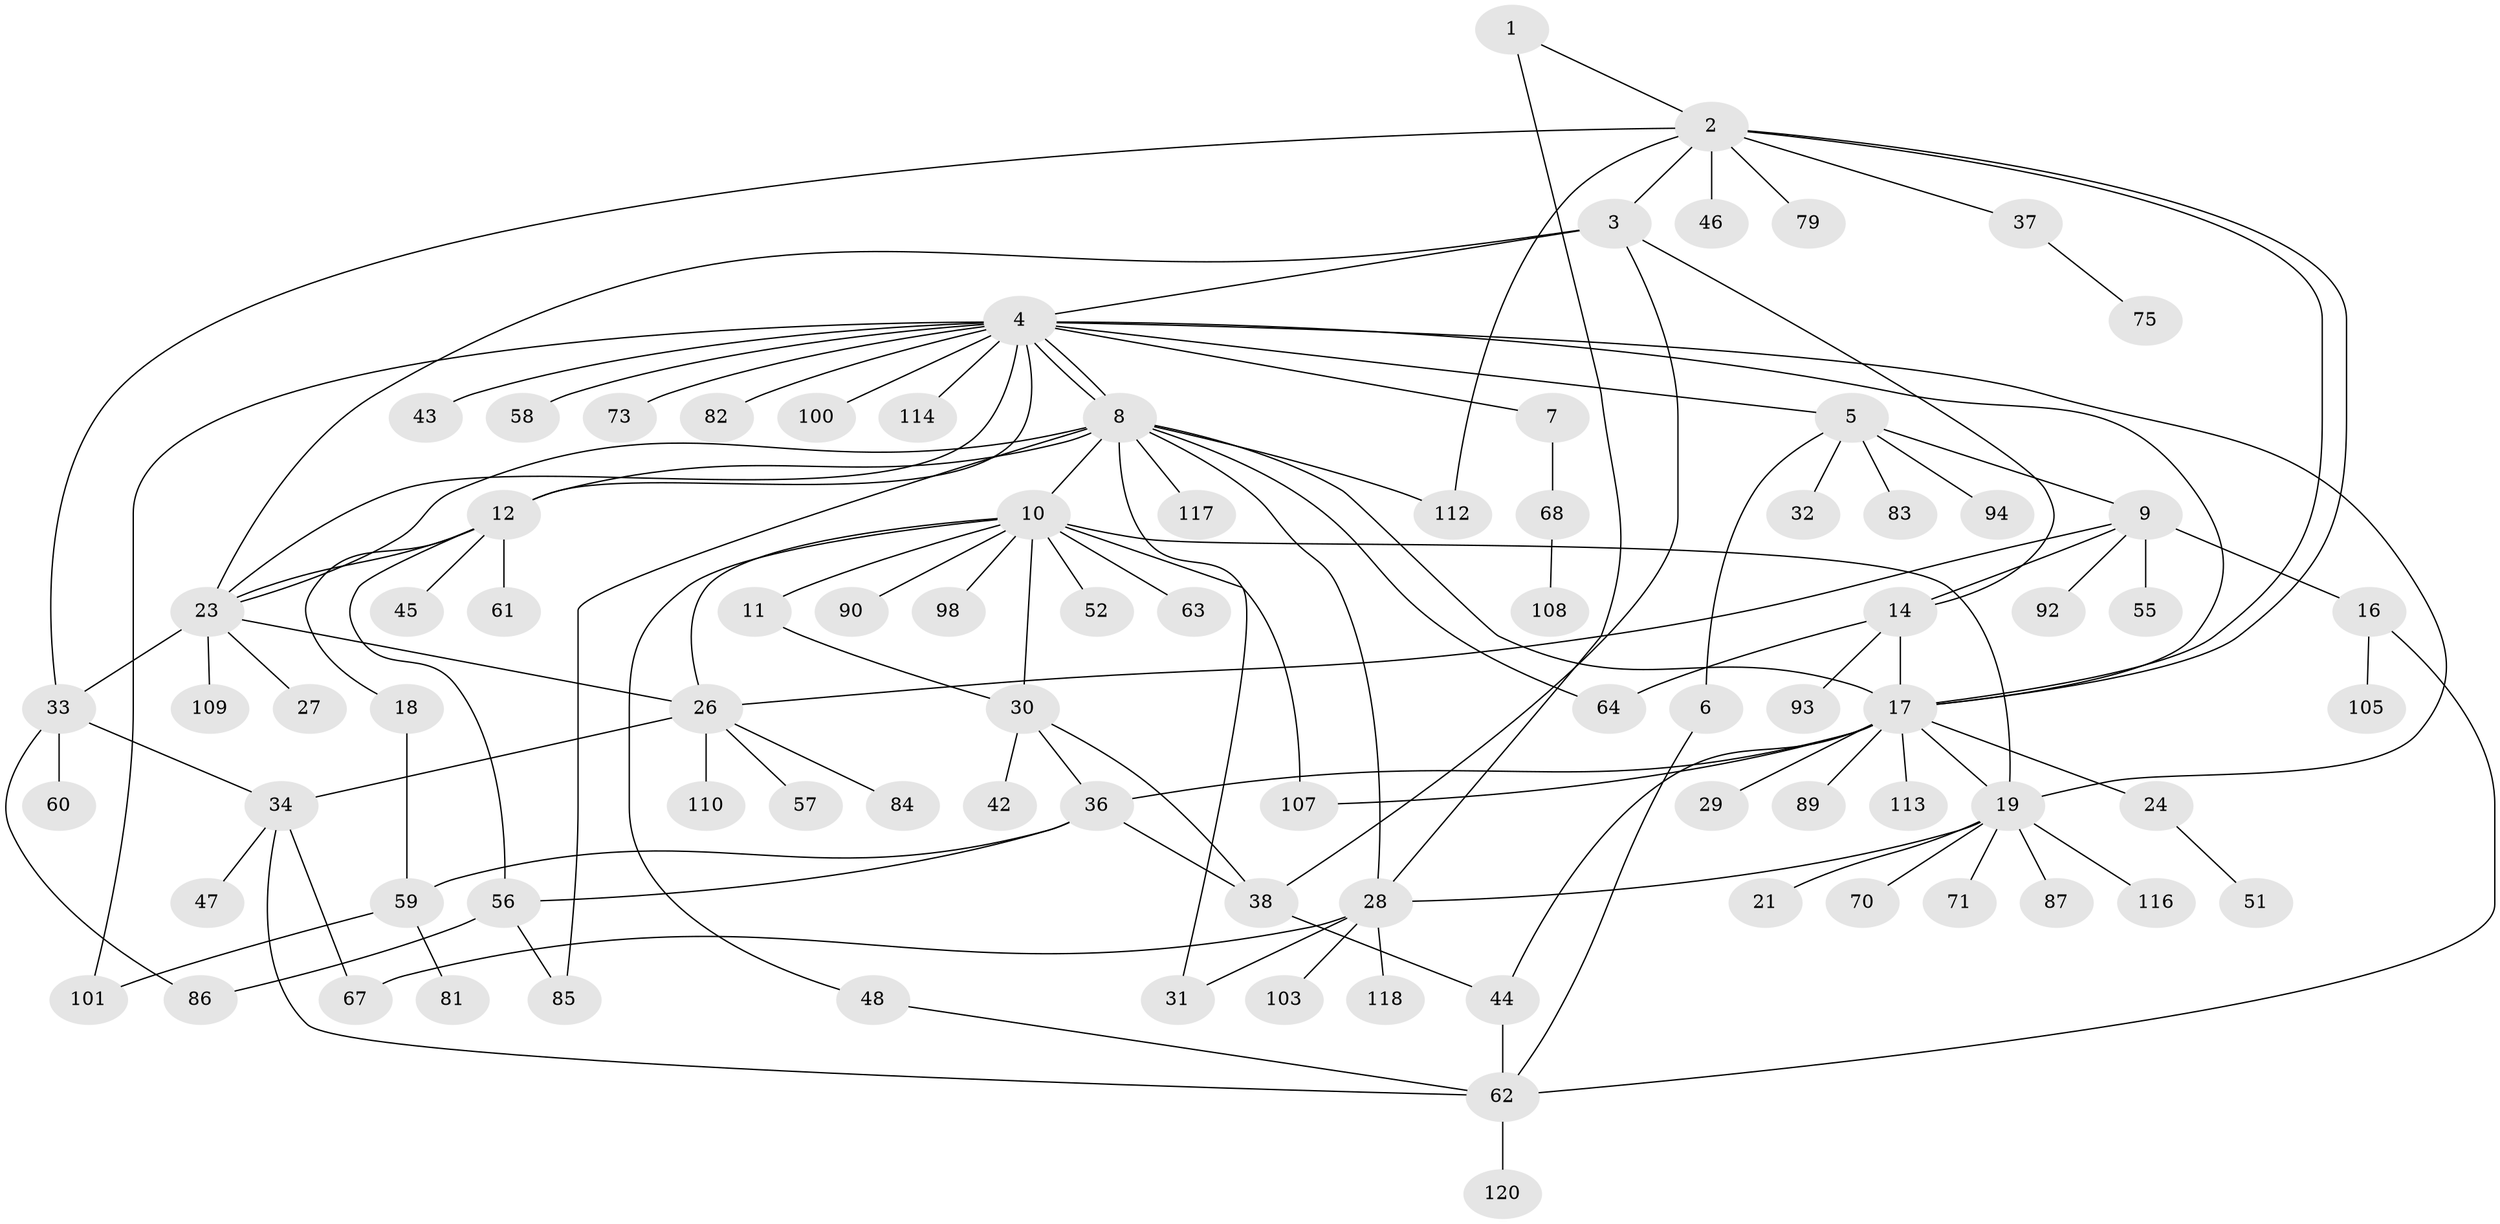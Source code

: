 // Generated by graph-tools (version 1.1) at 2025/51/02/27/25 19:51:55]
// undirected, 86 vertices, 122 edges
graph export_dot {
graph [start="1"]
  node [color=gray90,style=filled];
  1 [super="+15"];
  2 [super="+13"];
  3 [super="+25"];
  4 [super="+72"];
  5 [super="+22"];
  6 [super="+41"];
  7;
  8 [super="+74"];
  9 [super="+66"];
  10 [super="+91"];
  11;
  12 [super="+35"];
  14 [super="+20"];
  16 [super="+54"];
  17 [super="+97"];
  18;
  19 [super="+65"];
  21;
  23 [super="+53"];
  24 [super="+76"];
  26 [super="+69"];
  27;
  28 [super="+77"];
  29;
  30 [super="+99"];
  31 [super="+50"];
  32 [super="+102"];
  33 [super="+39"];
  34 [super="+80"];
  36 [super="+40"];
  37 [super="+106"];
  38 [super="+49"];
  42;
  43;
  44 [super="+111"];
  45;
  46;
  47;
  48;
  51;
  52;
  55;
  56 [super="+95"];
  57;
  58;
  59 [super="+88"];
  60;
  61;
  62 [super="+78"];
  63;
  64 [super="+119"];
  67 [super="+96"];
  68 [super="+115"];
  70;
  71;
  73;
  75;
  79;
  81;
  82;
  83;
  84;
  85 [super="+104"];
  86;
  87;
  89;
  90;
  92;
  93;
  94;
  98;
  100;
  101;
  103;
  105;
  107;
  108;
  109;
  110;
  112;
  113;
  114;
  116;
  117;
  118;
  120;
  1 -- 2;
  1 -- 28;
  2 -- 3;
  2 -- 17;
  2 -- 17;
  2 -- 46;
  2 -- 112;
  2 -- 33;
  2 -- 37;
  2 -- 79;
  3 -- 4;
  3 -- 38;
  3 -- 23;
  3 -- 14;
  4 -- 5;
  4 -- 7;
  4 -- 8;
  4 -- 8;
  4 -- 12;
  4 -- 17;
  4 -- 19;
  4 -- 23;
  4 -- 43;
  4 -- 58;
  4 -- 73;
  4 -- 100;
  4 -- 101;
  4 -- 114;
  4 -- 82;
  5 -- 6;
  5 -- 9;
  5 -- 32;
  5 -- 83;
  5 -- 94;
  6 -- 62;
  7 -- 68;
  8 -- 10;
  8 -- 12;
  8 -- 17;
  8 -- 23 [weight=2];
  8 -- 28 [weight=2];
  8 -- 31;
  8 -- 64;
  8 -- 85;
  8 -- 117;
  8 -- 112;
  9 -- 14;
  9 -- 16;
  9 -- 26;
  9 -- 55;
  9 -- 92;
  10 -- 11;
  10 -- 26;
  10 -- 30;
  10 -- 48;
  10 -- 52;
  10 -- 63;
  10 -- 90;
  10 -- 98;
  10 -- 107;
  10 -- 19 [weight=2];
  11 -- 30;
  12 -- 18;
  12 -- 23;
  12 -- 45;
  12 -- 56;
  12 -- 61;
  14 -- 93;
  14 -- 17;
  14 -- 64;
  16 -- 105;
  16 -- 62;
  17 -- 19;
  17 -- 24;
  17 -- 29;
  17 -- 36;
  17 -- 44;
  17 -- 89;
  17 -- 107;
  17 -- 113;
  18 -- 59;
  19 -- 21;
  19 -- 71;
  19 -- 87;
  19 -- 116;
  19 -- 28;
  19 -- 70;
  23 -- 27;
  23 -- 33;
  23 -- 26;
  23 -- 109;
  24 -- 51;
  26 -- 57;
  26 -- 84;
  26 -- 110;
  26 -- 34;
  28 -- 31;
  28 -- 118;
  28 -- 103;
  28 -- 67;
  30 -- 42;
  30 -- 36;
  30 -- 38;
  33 -- 34;
  33 -- 86;
  33 -- 60;
  34 -- 47;
  34 -- 62;
  34 -- 67;
  36 -- 38;
  36 -- 56;
  36 -- 59;
  37 -- 75;
  38 -- 44;
  44 -- 62;
  48 -- 62;
  56 -- 85;
  56 -- 86;
  59 -- 81;
  59 -- 101;
  62 -- 120;
  68 -- 108;
}
